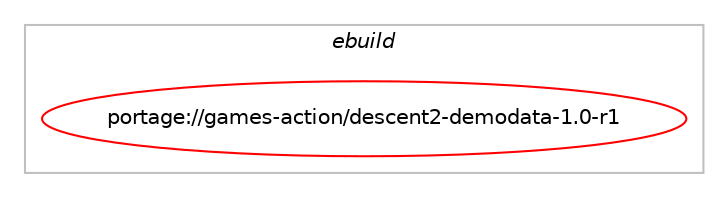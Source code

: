 digraph prolog {

# *************
# Graph options
# *************

newrank=true;
concentrate=true;
compound=true;
graph [rankdir=LR,fontname=Helvetica,fontsize=10,ranksep=1.5];#, ranksep=2.5, nodesep=0.2];
edge  [arrowhead=vee];
node  [fontname=Helvetica,fontsize=10];

# **********
# The ebuild
# **********

subgraph cluster_leftcol {
color=gray;
rank=same;
label=<<i>ebuild</i>>;
id [label="portage://games-action/descent2-demodata-1.0-r1", color=red, width=4, href="../games-action/descent2-demodata-1.0-r1.svg"];
}

# ****************
# The dependencies
# ****************

subgraph cluster_midcol {
color=gray;
label=<<i>dependencies</i>>;
subgraph cluster_compile {
fillcolor="#eeeeee";
style=filled;
label=<<i>compile</i>>;
# *** BEGIN UNKNOWN DEPENDENCY TYPE (TODO) ***
# id -> package_dependency(portage://games-action/descent2-demodata-1.0-r1,install,no,app-arch,unarj,none,,[],[])
# *** END UNKNOWN DEPENDENCY TYPE (TODO) ***

# *** BEGIN UNKNOWN DEPENDENCY TYPE (TODO) ***
# id -> package_dependency(portage://games-action/descent2-demodata-1.0-r1,install,no,app-arch,unzip,none,,[],[])
# *** END UNKNOWN DEPENDENCY TYPE (TODO) ***

}
subgraph cluster_compileandrun {
fillcolor="#eeeeee";
style=filled;
label=<<i>compile and run</i>>;
}
subgraph cluster_run {
fillcolor="#eeeeee";
style=filled;
label=<<i>run</i>>;
# *** BEGIN UNKNOWN DEPENDENCY TYPE (TODO) ***
# id -> package_dependency(portage://games-action/descent2-demodata-1.0-r1,run,weak,games-action,d2x,smaller,0.2.5-r3,[],[])
# *** END UNKNOWN DEPENDENCY TYPE (TODO) ***

# *** BEGIN UNKNOWN DEPENDENCY TYPE (TODO) ***
# id -> package_dependency(portage://games-action/descent2-demodata-1.0-r1,run,weak,games-action,descent2-data,none,,[],[])
# *** END UNKNOWN DEPENDENCY TYPE (TODO) ***

}
}

# **************
# The candidates
# **************

subgraph cluster_choices {
rank=same;
color=gray;
label=<<i>candidates</i>>;

}

}
